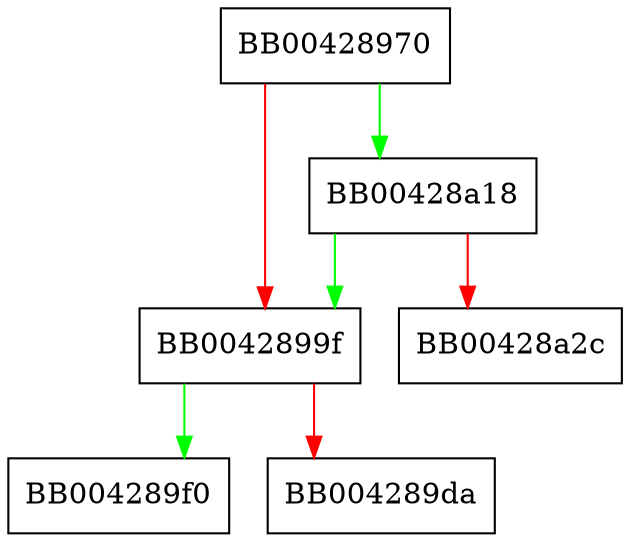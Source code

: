digraph alloc_mac_algorithm_name {
  node [shape="box"];
  graph [splines=ortho];
  BB00428970 -> BB00428a18 [color="green"];
  BB00428970 -> BB0042899f [color="red"];
  BB0042899f -> BB004289f0 [color="green"];
  BB0042899f -> BB004289da [color="red"];
  BB00428a18 -> BB0042899f [color="green"];
  BB00428a18 -> BB00428a2c [color="red"];
}